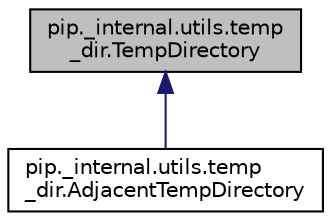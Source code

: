 digraph "pip._internal.utils.temp_dir.TempDirectory"
{
 // LATEX_PDF_SIZE
  edge [fontname="Helvetica",fontsize="10",labelfontname="Helvetica",labelfontsize="10"];
  node [fontname="Helvetica",fontsize="10",shape=record];
  Node1 [label="pip._internal.utils.temp\l_dir.TempDirectory",height=0.2,width=0.4,color="black", fillcolor="grey75", style="filled", fontcolor="black",tooltip=" "];
  Node1 -> Node2 [dir="back",color="midnightblue",fontsize="10",style="solid",fontname="Helvetica"];
  Node2 [label="pip._internal.utils.temp\l_dir.AdjacentTempDirectory",height=0.2,width=0.4,color="black", fillcolor="white", style="filled",URL="$classpip_1_1__internal_1_1utils_1_1temp__dir_1_1AdjacentTempDirectory.html",tooltip=" "];
}
